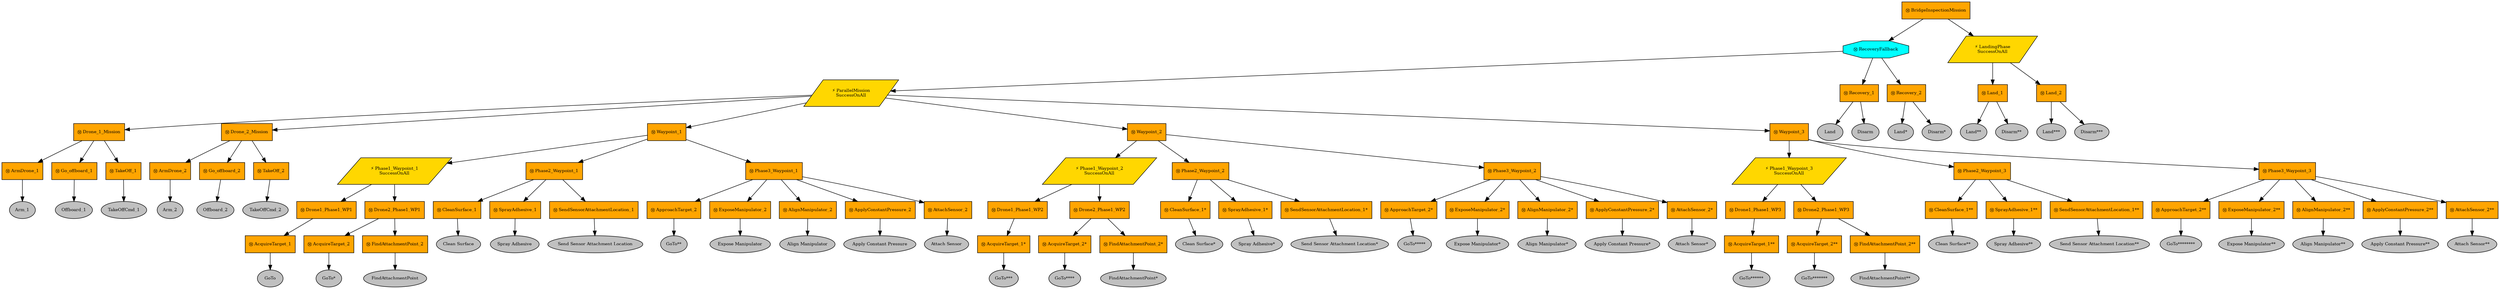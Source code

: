 digraph pastafarianism {
ordering=out;
graph [fontname="times-roman"];
node [fontname="times-roman"];
edge [fontname="times-roman"];
BridgeInspectionMission [fillcolor=orange, fontcolor=black, fontsize=9, label="Ⓜ BridgeInspectionMission", shape=box, style=filled];
RecoveryFallback [fillcolor=cyan, fontcolor=black, fontsize=9, label="Ⓜ RecoveryFallback", shape=octagon, style=filled];
BridgeInspectionMission -> RecoveryFallback;
ParallelMission [fillcolor=gold, fontcolor=black, fontsize=9, label="⚡ ParallelMission\nSuccessOnAll", shape=parallelogram, style=filled];
RecoveryFallback -> ParallelMission;
Drone_1_Mission [fillcolor=orange, fontcolor=black, fontsize=9, label="Ⓜ Drone_1_Mission", shape=box, style=filled];
ParallelMission -> Drone_1_Mission;
ArmDrone_1 [fillcolor=orange, fontcolor=black, fontsize=9, label="Ⓜ ArmDrone_1", shape=box, style=filled];
Drone_1_Mission -> ArmDrone_1;
Arm_1 [fillcolor=gray, fontcolor=black, fontsize=9, label=Arm_1, shape=ellipse, style=filled];
ArmDrone_1 -> Arm_1;
Go_offboard_1 [fillcolor=orange, fontcolor=black, fontsize=9, label="Ⓜ Go_offboard_1", shape=box, style=filled];
Drone_1_Mission -> Go_offboard_1;
Offboard_1 [fillcolor=gray, fontcolor=black, fontsize=9, label=Offboard_1, shape=ellipse, style=filled];
Go_offboard_1 -> Offboard_1;
TakeOff_1 [fillcolor=orange, fontcolor=black, fontsize=9, label="Ⓜ TakeOff_1", shape=box, style=filled];
Drone_1_Mission -> TakeOff_1;
TakeOffCmd_1 [fillcolor=gray, fontcolor=black, fontsize=9, label=TakeOffCmd_1, shape=ellipse, style=filled];
TakeOff_1 -> TakeOffCmd_1;
Drone_2_Mission [fillcolor=orange, fontcolor=black, fontsize=9, label="Ⓜ Drone_2_Mission", shape=box, style=filled];
ParallelMission -> Drone_2_Mission;
ArmDrone_2 [fillcolor=orange, fontcolor=black, fontsize=9, label="Ⓜ ArmDrone_2", shape=box, style=filled];
Drone_2_Mission -> ArmDrone_2;
Arm_2 [fillcolor=gray, fontcolor=black, fontsize=9, label=Arm_2, shape=ellipse, style=filled];
ArmDrone_2 -> Arm_2;
Go_offboard_2 [fillcolor=orange, fontcolor=black, fontsize=9, label="Ⓜ Go_offboard_2", shape=box, style=filled];
Drone_2_Mission -> Go_offboard_2;
Offboard_2 [fillcolor=gray, fontcolor=black, fontsize=9, label=Offboard_2, shape=ellipse, style=filled];
Go_offboard_2 -> Offboard_2;
TakeOff_2 [fillcolor=orange, fontcolor=black, fontsize=9, label="Ⓜ TakeOff_2", shape=box, style=filled];
Drone_2_Mission -> TakeOff_2;
TakeOffCmd_2 [fillcolor=gray, fontcolor=black, fontsize=9, label=TakeOffCmd_2, shape=ellipse, style=filled];
TakeOff_2 -> TakeOffCmd_2;
Waypoint_1 [fillcolor=orange, fontcolor=black, fontsize=9, label="Ⓜ Waypoint_1", shape=box, style=filled];
ParallelMission -> Waypoint_1;
Phase1_Waypoint_1 [fillcolor=gold, fontcolor=black, fontsize=9, label="⚡ Phase1_Waypoint_1\nSuccessOnAll", shape=parallelogram, style=filled];
Waypoint_1 -> Phase1_Waypoint_1;
Drone1_Phase1_WP1 [fillcolor=orange, fontcolor=black, fontsize=9, label="Ⓜ Drone1_Phase1_WP1", shape=box, style=filled];
Phase1_Waypoint_1 -> Drone1_Phase1_WP1;
AcquireTarget_1 [fillcolor=orange, fontcolor=black, fontsize=9, label="Ⓜ AcquireTarget_1", shape=box, style=filled];
Drone1_Phase1_WP1 -> AcquireTarget_1;
GoTo [fillcolor=gray, fontcolor=black, fontsize=9, label=GoTo, shape=ellipse, style=filled];
AcquireTarget_1 -> GoTo;
Drone2_Phase1_WP1 [fillcolor=orange, fontcolor=black, fontsize=9, label="Ⓜ Drone2_Phase1_WP1", shape=box, style=filled];
Phase1_Waypoint_1 -> Drone2_Phase1_WP1;
AcquireTarget_2 [fillcolor=orange, fontcolor=black, fontsize=9, label="Ⓜ AcquireTarget_2", shape=box, style=filled];
Drone2_Phase1_WP1 -> AcquireTarget_2;
"GoTo*" [fillcolor=gray, fontcolor=black, fontsize=9, label="GoTo*", shape=ellipse, style=filled];
AcquireTarget_2 -> "GoTo*";
FindAttachmentPoint_2 [fillcolor=orange, fontcolor=black, fontsize=9, label="Ⓜ FindAttachmentPoint_2", shape=box, style=filled];
Drone2_Phase1_WP1 -> FindAttachmentPoint_2;
FindAttachmentPoint [fillcolor=gray, fontcolor=black, fontsize=9, label=FindAttachmentPoint, shape=ellipse, style=filled];
FindAttachmentPoint_2 -> FindAttachmentPoint;
Phase2_Waypoint_1 [fillcolor=orange, fontcolor=black, fontsize=9, label="Ⓜ Phase2_Waypoint_1", shape=box, style=filled];
Waypoint_1 -> Phase2_Waypoint_1;
CleanSurface_1 [fillcolor=orange, fontcolor=black, fontsize=9, label="Ⓜ CleanSurface_1", shape=box, style=filled];
Phase2_Waypoint_1 -> CleanSurface_1;
"Clean Surface" [fillcolor=gray, fontcolor=black, fontsize=9, label="Clean Surface", shape=ellipse, style=filled];
CleanSurface_1 -> "Clean Surface";
SprayAdhesive_1 [fillcolor=orange, fontcolor=black, fontsize=9, label="Ⓜ SprayAdhesive_1", shape=box, style=filled];
Phase2_Waypoint_1 -> SprayAdhesive_1;
"Spray Adhesive" [fillcolor=gray, fontcolor=black, fontsize=9, label="Spray Adhesive", shape=ellipse, style=filled];
SprayAdhesive_1 -> "Spray Adhesive";
SendSensorAttachmentLocation_1 [fillcolor=orange, fontcolor=black, fontsize=9, label="Ⓜ SendSensorAttachmentLocation_1", shape=box, style=filled];
Phase2_Waypoint_1 -> SendSensorAttachmentLocation_1;
"Send Sensor Attachment Location" [fillcolor=gray, fontcolor=black, fontsize=9, label="Send Sensor Attachment Location", shape=ellipse, style=filled];
SendSensorAttachmentLocation_1 -> "Send Sensor Attachment Location";
Phase3_Waypoint_1 [fillcolor=orange, fontcolor=black, fontsize=9, label="Ⓜ Phase3_Waypoint_1", shape=box, style=filled];
Waypoint_1 -> Phase3_Waypoint_1;
ApproachTarget_2 [fillcolor=orange, fontcolor=black, fontsize=9, label="Ⓜ ApproachTarget_2", shape=box, style=filled];
Phase3_Waypoint_1 -> ApproachTarget_2;
"GoTo**" [fillcolor=gray, fontcolor=black, fontsize=9, label="GoTo**", shape=ellipse, style=filled];
ApproachTarget_2 -> "GoTo**";
ExposeManipulator_2 [fillcolor=orange, fontcolor=black, fontsize=9, label="Ⓜ ExposeManipulator_2", shape=box, style=filled];
Phase3_Waypoint_1 -> ExposeManipulator_2;
"Expose Manipulator" [fillcolor=gray, fontcolor=black, fontsize=9, label="Expose Manipulator", shape=ellipse, style=filled];
ExposeManipulator_2 -> "Expose Manipulator";
AlignManipulator_2 [fillcolor=orange, fontcolor=black, fontsize=9, label="Ⓜ AlignManipulator_2", shape=box, style=filled];
Phase3_Waypoint_1 -> AlignManipulator_2;
"Align Manipulator" [fillcolor=gray, fontcolor=black, fontsize=9, label="Align Manipulator", shape=ellipse, style=filled];
AlignManipulator_2 -> "Align Manipulator";
ApplyConstantPressure_2 [fillcolor=orange, fontcolor=black, fontsize=9, label="Ⓜ ApplyConstantPressure_2", shape=box, style=filled];
Phase3_Waypoint_1 -> ApplyConstantPressure_2;
"Apply Constant Pressure" [fillcolor=gray, fontcolor=black, fontsize=9, label="Apply Constant Pressure", shape=ellipse, style=filled];
ApplyConstantPressure_2 -> "Apply Constant Pressure";
AttachSensor_2 [fillcolor=orange, fontcolor=black, fontsize=9, label="Ⓜ AttachSensor_2", shape=box, style=filled];
Phase3_Waypoint_1 -> AttachSensor_2;
"Attach Sensor" [fillcolor=gray, fontcolor=black, fontsize=9, label="Attach Sensor", shape=ellipse, style=filled];
AttachSensor_2 -> "Attach Sensor";
Waypoint_2 [fillcolor=orange, fontcolor=black, fontsize=9, label="Ⓜ Waypoint_2", shape=box, style=filled];
ParallelMission -> Waypoint_2;
Phase1_Waypoint_2 [fillcolor=gold, fontcolor=black, fontsize=9, label="⚡ Phase1_Waypoint_2\nSuccessOnAll", shape=parallelogram, style=filled];
Waypoint_2 -> Phase1_Waypoint_2;
Drone1_Phase1_WP2 [fillcolor=orange, fontcolor=black, fontsize=9, label="Ⓜ Drone1_Phase1_WP2", shape=box, style=filled];
Phase1_Waypoint_2 -> Drone1_Phase1_WP2;
"AcquireTarget_1*" [fillcolor=orange, fontcolor=black, fontsize=9, label="Ⓜ AcquireTarget_1*", shape=box, style=filled];
Drone1_Phase1_WP2 -> "AcquireTarget_1*";
"GoTo***" [fillcolor=gray, fontcolor=black, fontsize=9, label="GoTo***", shape=ellipse, style=filled];
"AcquireTarget_1*" -> "GoTo***";
Drone2_Phase1_WP2 [fillcolor=orange, fontcolor=black, fontsize=9, label="Ⓜ Drone2_Phase1_WP2", shape=box, style=filled];
Phase1_Waypoint_2 -> Drone2_Phase1_WP2;
"AcquireTarget_2*" [fillcolor=orange, fontcolor=black, fontsize=9, label="Ⓜ AcquireTarget_2*", shape=box, style=filled];
Drone2_Phase1_WP2 -> "AcquireTarget_2*";
"GoTo****" [fillcolor=gray, fontcolor=black, fontsize=9, label="GoTo****", shape=ellipse, style=filled];
"AcquireTarget_2*" -> "GoTo****";
"FindAttachmentPoint_2*" [fillcolor=orange, fontcolor=black, fontsize=9, label="Ⓜ FindAttachmentPoint_2*", shape=box, style=filled];
Drone2_Phase1_WP2 -> "FindAttachmentPoint_2*";
"FindAttachmentPoint*" [fillcolor=gray, fontcolor=black, fontsize=9, label="FindAttachmentPoint*", shape=ellipse, style=filled];
"FindAttachmentPoint_2*" -> "FindAttachmentPoint*";
Phase2_Waypoint_2 [fillcolor=orange, fontcolor=black, fontsize=9, label="Ⓜ Phase2_Waypoint_2", shape=box, style=filled];
Waypoint_2 -> Phase2_Waypoint_2;
"CleanSurface_1*" [fillcolor=orange, fontcolor=black, fontsize=9, label="Ⓜ CleanSurface_1*", shape=box, style=filled];
Phase2_Waypoint_2 -> "CleanSurface_1*";
"Clean Surface*" [fillcolor=gray, fontcolor=black, fontsize=9, label="Clean Surface*", shape=ellipse, style=filled];
"CleanSurface_1*" -> "Clean Surface*";
"SprayAdhesive_1*" [fillcolor=orange, fontcolor=black, fontsize=9, label="Ⓜ SprayAdhesive_1*", shape=box, style=filled];
Phase2_Waypoint_2 -> "SprayAdhesive_1*";
"Spray Adhesive*" [fillcolor=gray, fontcolor=black, fontsize=9, label="Spray Adhesive*", shape=ellipse, style=filled];
"SprayAdhesive_1*" -> "Spray Adhesive*";
"SendSensorAttachmentLocation_1*" [fillcolor=orange, fontcolor=black, fontsize=9, label="Ⓜ SendSensorAttachmentLocation_1*", shape=box, style=filled];
Phase2_Waypoint_2 -> "SendSensorAttachmentLocation_1*";
"Send Sensor Attachment Location*" [fillcolor=gray, fontcolor=black, fontsize=9, label="Send Sensor Attachment Location*", shape=ellipse, style=filled];
"SendSensorAttachmentLocation_1*" -> "Send Sensor Attachment Location*";
Phase3_Waypoint_2 [fillcolor=orange, fontcolor=black, fontsize=9, label="Ⓜ Phase3_Waypoint_2", shape=box, style=filled];
Waypoint_2 -> Phase3_Waypoint_2;
"ApproachTarget_2*" [fillcolor=orange, fontcolor=black, fontsize=9, label="Ⓜ ApproachTarget_2*", shape=box, style=filled];
Phase3_Waypoint_2 -> "ApproachTarget_2*";
"GoTo*****" [fillcolor=gray, fontcolor=black, fontsize=9, label="GoTo*****", shape=ellipse, style=filled];
"ApproachTarget_2*" -> "GoTo*****";
"ExposeManipulator_2*" [fillcolor=orange, fontcolor=black, fontsize=9, label="Ⓜ ExposeManipulator_2*", shape=box, style=filled];
Phase3_Waypoint_2 -> "ExposeManipulator_2*";
"Expose Manipulator*" [fillcolor=gray, fontcolor=black, fontsize=9, label="Expose Manipulator*", shape=ellipse, style=filled];
"ExposeManipulator_2*" -> "Expose Manipulator*";
"AlignManipulator_2*" [fillcolor=orange, fontcolor=black, fontsize=9, label="Ⓜ AlignManipulator_2*", shape=box, style=filled];
Phase3_Waypoint_2 -> "AlignManipulator_2*";
"Align Manipulator*" [fillcolor=gray, fontcolor=black, fontsize=9, label="Align Manipulator*", shape=ellipse, style=filled];
"AlignManipulator_2*" -> "Align Manipulator*";
"ApplyConstantPressure_2*" [fillcolor=orange, fontcolor=black, fontsize=9, label="Ⓜ ApplyConstantPressure_2*", shape=box, style=filled];
Phase3_Waypoint_2 -> "ApplyConstantPressure_2*";
"Apply Constant Pressure*" [fillcolor=gray, fontcolor=black, fontsize=9, label="Apply Constant Pressure*", shape=ellipse, style=filled];
"ApplyConstantPressure_2*" -> "Apply Constant Pressure*";
"AttachSensor_2*" [fillcolor=orange, fontcolor=black, fontsize=9, label="Ⓜ AttachSensor_2*", shape=box, style=filled];
Phase3_Waypoint_2 -> "AttachSensor_2*";
"Attach Sensor*" [fillcolor=gray, fontcolor=black, fontsize=9, label="Attach Sensor*", shape=ellipse, style=filled];
"AttachSensor_2*" -> "Attach Sensor*";
Waypoint_3 [fillcolor=orange, fontcolor=black, fontsize=9, label="Ⓜ Waypoint_3", shape=box, style=filled];
ParallelMission -> Waypoint_3;
Phase1_Waypoint_3 [fillcolor=gold, fontcolor=black, fontsize=9, label="⚡ Phase1_Waypoint_3\nSuccessOnAll", shape=parallelogram, style=filled];
Waypoint_3 -> Phase1_Waypoint_3;
Drone1_Phase1_WP3 [fillcolor=orange, fontcolor=black, fontsize=9, label="Ⓜ Drone1_Phase1_WP3", shape=box, style=filled];
Phase1_Waypoint_3 -> Drone1_Phase1_WP3;
"AcquireTarget_1**" [fillcolor=orange, fontcolor=black, fontsize=9, label="Ⓜ AcquireTarget_1**", shape=box, style=filled];
Drone1_Phase1_WP3 -> "AcquireTarget_1**";
"GoTo******" [fillcolor=gray, fontcolor=black, fontsize=9, label="GoTo******", shape=ellipse, style=filled];
"AcquireTarget_1**" -> "GoTo******";
Drone2_Phase1_WP3 [fillcolor=orange, fontcolor=black, fontsize=9, label="Ⓜ Drone2_Phase1_WP3", shape=box, style=filled];
Phase1_Waypoint_3 -> Drone2_Phase1_WP3;
"AcquireTarget_2**" [fillcolor=orange, fontcolor=black, fontsize=9, label="Ⓜ AcquireTarget_2**", shape=box, style=filled];
Drone2_Phase1_WP3 -> "AcquireTarget_2**";
"GoTo*******" [fillcolor=gray, fontcolor=black, fontsize=9, label="GoTo*******", shape=ellipse, style=filled];
"AcquireTarget_2**" -> "GoTo*******";
"FindAttachmentPoint_2**" [fillcolor=orange, fontcolor=black, fontsize=9, label="Ⓜ FindAttachmentPoint_2**", shape=box, style=filled];
Drone2_Phase1_WP3 -> "FindAttachmentPoint_2**";
"FindAttachmentPoint**" [fillcolor=gray, fontcolor=black, fontsize=9, label="FindAttachmentPoint**", shape=ellipse, style=filled];
"FindAttachmentPoint_2**" -> "FindAttachmentPoint**";
Phase2_Waypoint_3 [fillcolor=orange, fontcolor=black, fontsize=9, label="Ⓜ Phase2_Waypoint_3", shape=box, style=filled];
Waypoint_3 -> Phase2_Waypoint_3;
"CleanSurface_1**" [fillcolor=orange, fontcolor=black, fontsize=9, label="Ⓜ CleanSurface_1**", shape=box, style=filled];
Phase2_Waypoint_3 -> "CleanSurface_1**";
"Clean Surface**" [fillcolor=gray, fontcolor=black, fontsize=9, label="Clean Surface**", shape=ellipse, style=filled];
"CleanSurface_1**" -> "Clean Surface**";
"SprayAdhesive_1**" [fillcolor=orange, fontcolor=black, fontsize=9, label="Ⓜ SprayAdhesive_1**", shape=box, style=filled];
Phase2_Waypoint_3 -> "SprayAdhesive_1**";
"Spray Adhesive**" [fillcolor=gray, fontcolor=black, fontsize=9, label="Spray Adhesive**", shape=ellipse, style=filled];
"SprayAdhesive_1**" -> "Spray Adhesive**";
"SendSensorAttachmentLocation_1**" [fillcolor=orange, fontcolor=black, fontsize=9, label="Ⓜ SendSensorAttachmentLocation_1**", shape=box, style=filled];
Phase2_Waypoint_3 -> "SendSensorAttachmentLocation_1**";
"Send Sensor Attachment Location**" [fillcolor=gray, fontcolor=black, fontsize=9, label="Send Sensor Attachment Location**", shape=ellipse, style=filled];
"SendSensorAttachmentLocation_1**" -> "Send Sensor Attachment Location**";
Phase3_Waypoint_3 [fillcolor=orange, fontcolor=black, fontsize=9, label="Ⓜ Phase3_Waypoint_3", shape=box, style=filled];
Waypoint_3 -> Phase3_Waypoint_3;
"ApproachTarget_2**" [fillcolor=orange, fontcolor=black, fontsize=9, label="Ⓜ ApproachTarget_2**", shape=box, style=filled];
Phase3_Waypoint_3 -> "ApproachTarget_2**";
"GoTo********" [fillcolor=gray, fontcolor=black, fontsize=9, label="GoTo********", shape=ellipse, style=filled];
"ApproachTarget_2**" -> "GoTo********";
"ExposeManipulator_2**" [fillcolor=orange, fontcolor=black, fontsize=9, label="Ⓜ ExposeManipulator_2**", shape=box, style=filled];
Phase3_Waypoint_3 -> "ExposeManipulator_2**";
"Expose Manipulator**" [fillcolor=gray, fontcolor=black, fontsize=9, label="Expose Manipulator**", shape=ellipse, style=filled];
"ExposeManipulator_2**" -> "Expose Manipulator**";
"AlignManipulator_2**" [fillcolor=orange, fontcolor=black, fontsize=9, label="Ⓜ AlignManipulator_2**", shape=box, style=filled];
Phase3_Waypoint_3 -> "AlignManipulator_2**";
"Align Manipulator**" [fillcolor=gray, fontcolor=black, fontsize=9, label="Align Manipulator**", shape=ellipse, style=filled];
"AlignManipulator_2**" -> "Align Manipulator**";
"ApplyConstantPressure_2**" [fillcolor=orange, fontcolor=black, fontsize=9, label="Ⓜ ApplyConstantPressure_2**", shape=box, style=filled];
Phase3_Waypoint_3 -> "ApplyConstantPressure_2**";
"Apply Constant Pressure**" [fillcolor=gray, fontcolor=black, fontsize=9, label="Apply Constant Pressure**", shape=ellipse, style=filled];
"ApplyConstantPressure_2**" -> "Apply Constant Pressure**";
"AttachSensor_2**" [fillcolor=orange, fontcolor=black, fontsize=9, label="Ⓜ AttachSensor_2**", shape=box, style=filled];
Phase3_Waypoint_3 -> "AttachSensor_2**";
"Attach Sensor**" [fillcolor=gray, fontcolor=black, fontsize=9, label="Attach Sensor**", shape=ellipse, style=filled];
"AttachSensor_2**" -> "Attach Sensor**";
Recovery_1 [fillcolor=orange, fontcolor=black, fontsize=9, label="Ⓜ Recovery_1", shape=box, style=filled];
RecoveryFallback -> Recovery_1;
Land [fillcolor=gray, fontcolor=black, fontsize=9, label=Land, shape=ellipse, style=filled];
Recovery_1 -> Land;
Disarm [fillcolor=gray, fontcolor=black, fontsize=9, label=Disarm, shape=ellipse, style=filled];
Recovery_1 -> Disarm;
Recovery_2 [fillcolor=orange, fontcolor=black, fontsize=9, label="Ⓜ Recovery_2", shape=box, style=filled];
RecoveryFallback -> Recovery_2;
"Land*" [fillcolor=gray, fontcolor=black, fontsize=9, label="Land*", shape=ellipse, style=filled];
Recovery_2 -> "Land*";
"Disarm*" [fillcolor=gray, fontcolor=black, fontsize=9, label="Disarm*", shape=ellipse, style=filled];
Recovery_2 -> "Disarm*";
LandingPhase [fillcolor=gold, fontcolor=black, fontsize=9, label="⚡ LandingPhase\nSuccessOnAll", shape=parallelogram, style=filled];
BridgeInspectionMission -> LandingPhase;
Land_1 [fillcolor=orange, fontcolor=black, fontsize=9, label="Ⓜ Land_1", shape=box, style=filled];
LandingPhase -> Land_1;
"Land**" [fillcolor=gray, fontcolor=black, fontsize=9, label="Land**", shape=ellipse, style=filled];
Land_1 -> "Land**";
"Disarm**" [fillcolor=gray, fontcolor=black, fontsize=9, label="Disarm**", shape=ellipse, style=filled];
Land_1 -> "Disarm**";
Land_2 [fillcolor=orange, fontcolor=black, fontsize=9, label="Ⓜ Land_2", shape=box, style=filled];
LandingPhase -> Land_2;
"Land***" [fillcolor=gray, fontcolor=black, fontsize=9, label="Land***", shape=ellipse, style=filled];
Land_2 -> "Land***";
"Disarm***" [fillcolor=gray, fontcolor=black, fontsize=9, label="Disarm***", shape=ellipse, style=filled];
Land_2 -> "Disarm***";
}

